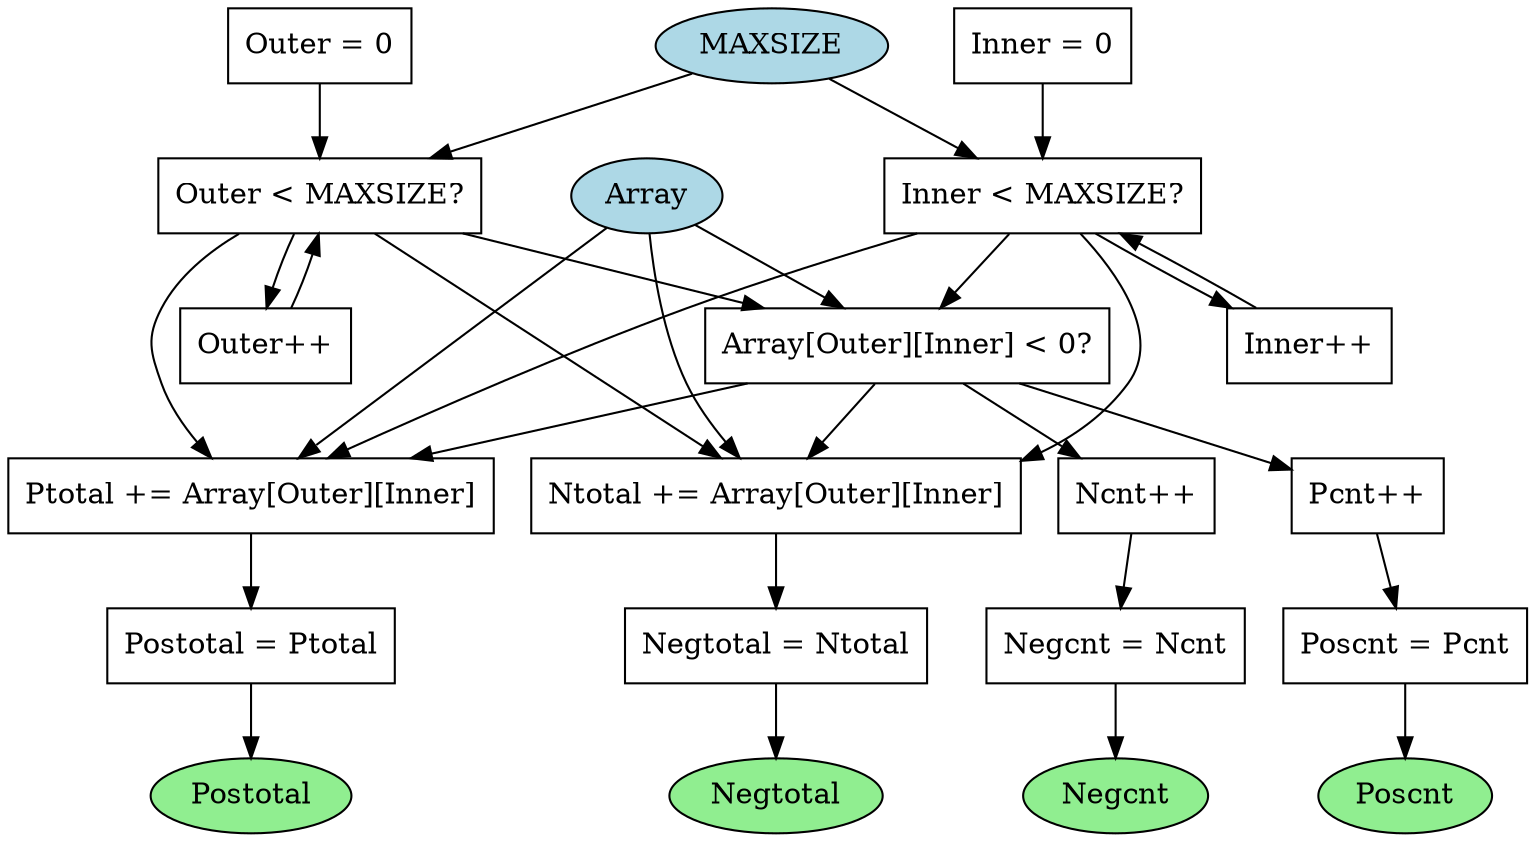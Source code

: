 digraph Sum_DFG {
    node [shape=ellipse, style=filled, fillcolor=lightblue];
    Array_in [label="Array"];
    MAXSIZE_in [label="MAXSIZE"];
    node [shape=box, style=""];
    init_Outer [label="Outer = 0"];
    init_Inner [label="Inner = 0"];
    cond_Outer [label="Outer < MAXSIZE?"];
    cond_Inner [label="Inner < MAXSIZE?"];
    cond_Array [label="Array[Outer][Inner] < 0?"];
    update_Ntotal [label="Ntotal += Array[Outer][Inner]"];
    update_Ncnt [label="Ncnt++"];
    update_Ptotal [label="Ptotal += Array[Outer][Inner]"];
    update_Pcnt [label="Pcnt++"];
    inc_Inner [label="Inner++"];
    inc_Outer [label="Outer++"];
    assign_Postotal [label="Postotal = Ptotal"];
    assign_Poscnt [label="Poscnt = Pcnt"];
    assign_Negtotal [label="Negtotal = Ntotal"];
    assign_Negcnt [label="Negcnt = Ncnt"];
    node [shape=ellipse, style=filled, fillcolor=lightgreen];
    Postotal_out [label="Postotal"];
    Poscnt_out [label="Poscnt"];
    Negtotal_out [label="Negtotal"];
    Negcnt_out [label="Negcnt"];

    Array_in -> cond_Array;
    Array_in -> update_Ntotal;
    Array_in -> update_Ptotal;
    MAXSIZE_in -> cond_Outer;
    MAXSIZE_in -> cond_Inner;
    init_Outer -> cond_Outer;
    cond_Outer -> cond_Array;
    cond_Outer -> update_Ntotal;
    cond_Outer -> update_Ptotal;
    cond_Outer -> inc_Outer;
    init_Inner -> cond_Inner;
    cond_Inner -> cond_Array;
    cond_Inner -> update_Ntotal;
    cond_Inner -> update_Ptotal;
    cond_Inner -> inc_Inner;
    cond_Array -> update_Ntotal;
    cond_Array -> update_Ncnt;
    cond_Array -> update_Ptotal;
    cond_Array -> update_Pcnt;
    update_Ntotal -> assign_Negtotal;
    update_Ncnt -> assign_Negcnt;
    update_Ptotal -> assign_Postotal;
    update_Pcnt -> assign_Poscnt;
    inc_Inner -> cond_Inner;
    inc_Outer -> cond_Outer;
    assign_Postotal -> Postotal_out;
    assign_Poscnt -> Poscnt_out;
    assign_Negtotal -> Negtotal_out;
    assign_Negcnt -> Negcnt_out;
}